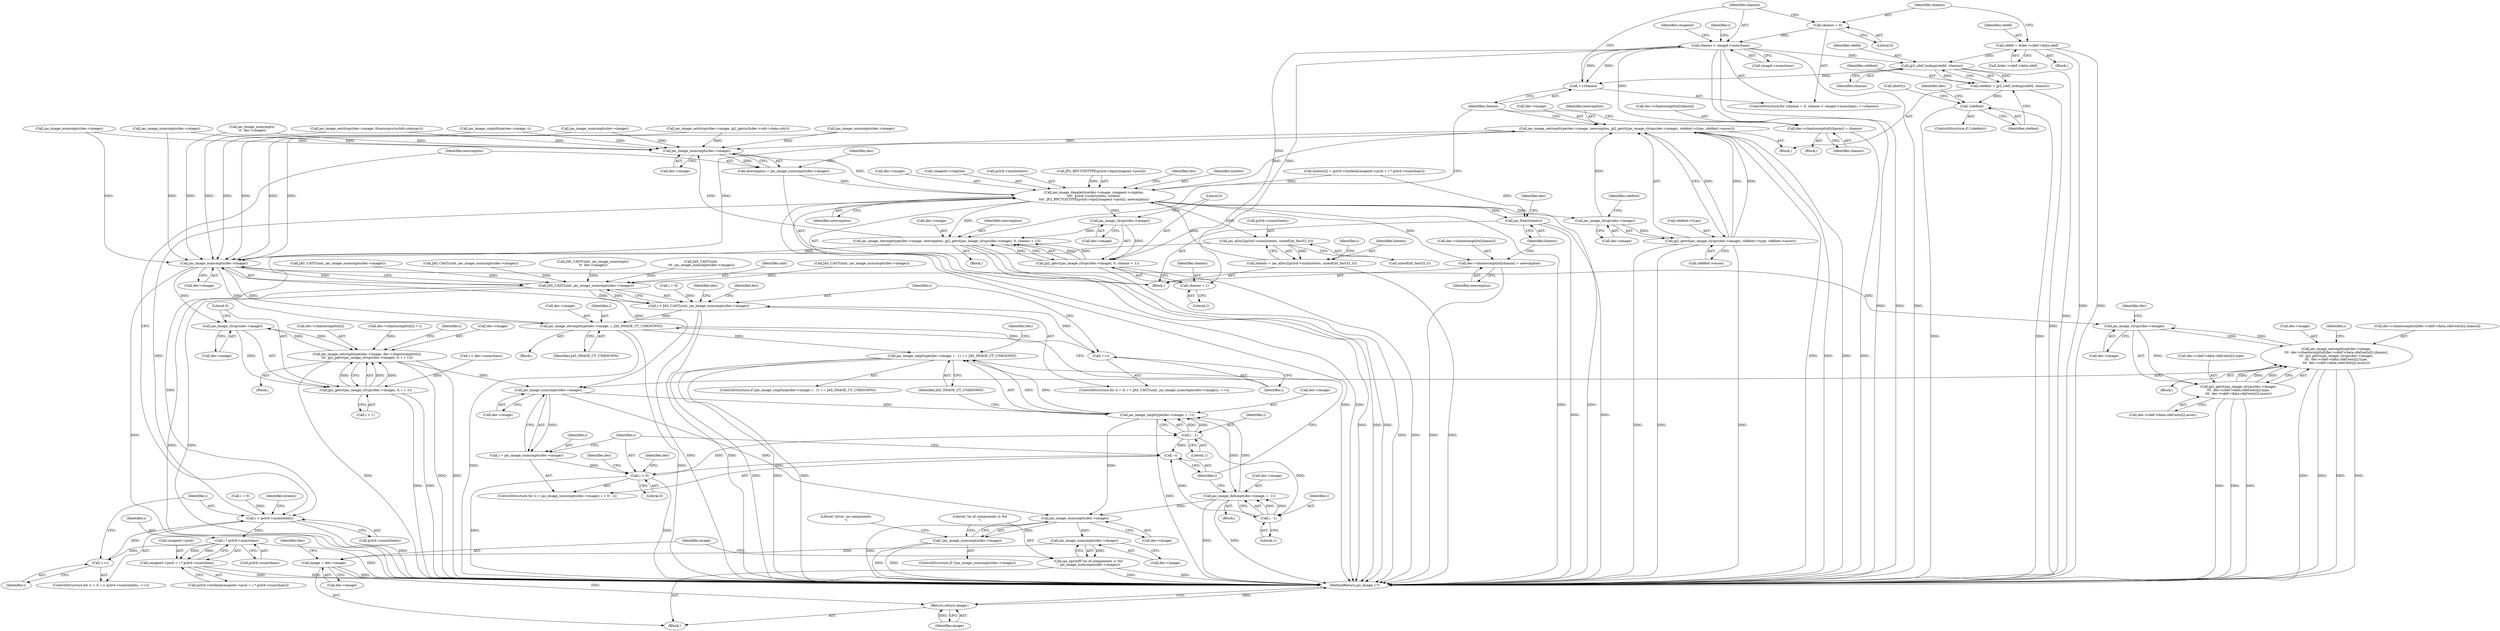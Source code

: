 digraph "0_jasper_d42b2388f7f8e0332c846675133acea151fc557a_33@pointer" {
"1000890" [label="(Call,channo < cmapd->numchans)"];
"1000887" [label="(Call,channo = 0)"];
"1000895" [label="(Call,++channo)"];
"1000890" [label="(Call,channo < cmapd->numchans)"];
"1001007" [label="(Call,jp2_cdef_lookup(cdefd, channo))"];
"1000876" [label="(Call,cdefd = &dec->cdef->data.cdef)"];
"1000913" [label="(Call,dec->chantocmptlut[channo] = channo)"];
"1001005" [label="(Call,cdefent = jp2_cdef_lookup(cdefd, channo))"];
"1001011" [label="(Call,!cdefent)"];
"1001038" [label="(Call,jp2_getct(jas_image_clrspc(dec->image), 0, channo + 1))"];
"1001033" [label="(Call,jas_image_setcmpttype(dec->image, newcmptno, jp2_getct(jas_image_clrspc(dec->image), 0, channo + 1)))"];
"1000967" [label="(Call,jas_image_numcmpts(dec->image))"];
"1000965" [label="(Call,newcmptno = jas_image_numcmpts(dec->image))"];
"1000971" [label="(Call,jas_image_depalettize(dec->image, cmapent->cmptno,\n\t\t\t\t  pclrd->numlutents, lutents,\n\t\t\t\t  JP2_BPCTODTYPE(pclrd->bpc[cmapent->pcol]), newcmptno))"];
"1000930" [label="(Call,jas_alloc2(pclrd->numlutents, sizeof(int_fast32_t)))"];
"1000928" [label="(Call,lutents = jas_alloc2(pclrd->numlutents, sizeof(int_fast32_t)))"];
"1000940" [label="(Call,i < pclrd->numlutents)"];
"1000960" [label="(Call,i * pclrd->numchans)"];
"1000945" [label="(Call,++i)"];
"1000956" [label="(Call,cmapent->pcol + i * pclrd->numchans)"];
"1000991" [label="(Call,dec->chantocmptlut[channo] = newcmptno)"];
"1000998" [label="(Call,jas_free(lutents))"];
"1001015" [label="(Call,jas_image_setcmpttype(dec->image, newcmptno, jp2_getct(jas_image_clrspc(dec->image), cdefent->type, cdefent->assoc)))"];
"1001055" [label="(Call,jas_image_numcmpts(dec->image))"];
"1001053" [label="(Call,JAS_CAST(uint, jas_image_numcmpts(dec->image)))"];
"1001051" [label="(Call,i < JAS_CAST(uint, jas_image_numcmpts(dec->image)))"];
"1001062" [label="(Call,jas_image_setcmpttype(dec->image, i, JAS_IMAGE_CT_UNKNOWN))"];
"1001059" [label="(Call,++i)"];
"1001205" [label="(Call,jas_image_cmpttype(dec->image, i - 1) == JAS_IMAGE_CT_UNKNOWN)"];
"1001129" [label="(Call,jas_image_clrspc(dec->image))"];
"1001107" [label="(Call,jas_image_setcmpttype(dec->image,\n\t\t\t  dec->chantocmptlut[dec->cdef->data.cdef.ents[i].channo],\n\t\t\t  jp2_getct(jas_image_clrspc(dec->image),\n\t\t\t  dec->cdef->data.cdef.ents[i].type,\n\t\t\t  dec->cdef->data.cdef.ents[i].assoc)))"];
"1001194" [label="(Call,jas_image_numcmpts(dec->image))"];
"1001192" [label="(Call,i = jas_image_numcmpts(dec->image))"];
"1001198" [label="(Call,i > 0)"];
"1001210" [label="(Call,i - 1)"];
"1001201" [label="(Call,--i)"];
"1001206" [label="(Call,jas_image_cmpttype(dec->image, i - 1))"];
"1001215" [label="(Call,jas_image_delcmpt(dec->image, i - 1))"];
"1001224" [label="(Call,jas_image_numcmpts(dec->image))"];
"1001223" [label="(Call,!jas_image_numcmpts(dec->image))"];
"1001234" [label="(Call,jas_image_numcmpts(dec->image))"];
"1001232" [label="(Call,jas_eprintf(\"no of components is %d\n\", jas_image_numcmpts(dec->image)))"];
"1001238" [label="(Call,image = dec->image)"];
"1001250" [label="(Return,return image;)"];
"1001219" [label="(Call,i - 1)"];
"1001128" [label="(Call,jp2_getct(jas_image_clrspc(dec->image),\n\t\t\t  dec->cdef->data.cdef.ents[i].type,\n\t\t\t  dec->cdef->data.cdef.ents[i].assoc))"];
"1001183" [label="(Call,jas_image_clrspc(dec->image))"];
"1001173" [label="(Call,jas_image_setcmpttype(dec->image, dec->chantocmptlut[i],\n\t\t\t  jp2_getct(jas_image_clrspc(dec->image), 0, i + 1)))"];
"1001182" [label="(Call,jp2_getct(jas_image_clrspc(dec->image), 0, i + 1))"];
"1001021" [label="(Call,jas_image_clrspc(dec->image))"];
"1001020" [label="(Call,jp2_getct(jas_image_clrspc(dec->image), cdefent->type, cdefent->assoc))"];
"1001039" [label="(Call,jas_image_clrspc(dec->image))"];
"1001044" [label="(Call,channo + 1)"];
"1001006" [label="(Identifier,cdefent)"];
"1000927" [label="(Block,)"];
"1001238" [label="(Call,image = dec->image)"];
"1001250" [label="(Return,return image;)"];
"1001039" [label="(Call,jas_image_clrspc(dec->image))"];
"1001055" [label="(Call,jas_image_numcmpts(dec->image))"];
"1001217" [label="(Identifier,dec)"];
"1000946" [label="(Identifier,i)"];
"1001048" [label="(Call,i = 0)"];
"1001191" [label="(ControlStructure,for (i = jas_image_numcmpts(dec->image); i > 0; --i))"];
"1000991" [label="(Call,dec->chantocmptlut[channo] = newcmptno)"];
"1001053" [label="(Call,JAS_CAST(uint, jas_image_numcmpts(dec->image)))"];
"1000912" [label="(Block,)"];
"1000956" [label="(Call,cmapent->pcol + i * pclrd->numchans)"];
"1000895" [label="(Call,++channo)"];
"1001026" [label="(Identifier,cdefent)"];
"1001010" [label="(ControlStructure,if (!cdefent))"];
"1000994" [label="(Identifier,dec)"];
"1001066" [label="(Identifier,i)"];
"1001223" [label="(Call,!jas_image_numcmpts(dec->image))"];
"1001194" [label="(Call,jas_image_numcmpts(dec->image))"];
"1000941" [label="(Identifier,i)"];
"1001219" [label="(Call,i - 1)"];
"1000990" [label="(Identifier,newcmptno)"];
"1001187" [label="(Literal,0)"];
"1001051" [label="(Call,i < JAS_CAST(uint, jas_image_numcmpts(dec->image)))"];
"1000934" [label="(Call,sizeof(int_fast32_t))"];
"1001146" [label="(Call,dec->cdef->data.cdef.ents[i].assoc)"];
"1001017" [label="(Identifier,dec)"];
"1001173" [label="(Call,jas_image_setcmpttype(dec->image, dec->chantocmptlut[i],\n\t\t\t  jp2_getct(jas_image_clrspc(dec->image), 0, i + 1)))"];
"1001064" [label="(Identifier,dec)"];
"1001025" [label="(Call,cdefent->type)"];
"1000777" [label="(Call,jas_image_numcmpts(dec->image))"];
"1000950" [label="(Identifier,lutents)"];
"1001215" [label="(Call,jas_image_delcmpt(dec->image, i - 1))"];
"1001033" [label="(Call,jas_image_setcmpttype(dec->image, newcmptno, jp2_getct(jas_image_clrspc(dec->image), 0, channo + 1)))"];
"1001019" [label="(Identifier,newcmptno)"];
"1000739" [label="(Call,jas_image_numcmpts(dec->image))"];
"1001235" [label="(Call,dec->image)"];
"1000942" [label="(Call,pclrd->numlutents)"];
"1000968" [label="(Call,dec->image)"];
"1001208" [label="(Identifier,dec)"];
"1001177" [label="(Call,dec->chantocmptlut[i])"];
"1000439" [label="(Call,JAS_CAST(uint, jas_image_numcmpts(dec->image)))"];
"1001049" [label="(Identifier,i)"];
"1001192" [label="(Call,i = jas_image_numcmpts(dec->image))"];
"1001014" [label="(Call,abort())"];
"1001062" [label="(Call,jas_image_setcmpttype(dec->image, i, JAS_IMAGE_CT_UNKNOWN))"];
"1000937" [label="(Call,i = 0)"];
"1000938" [label="(Identifier,i)"];
"1001211" [label="(Identifier,i)"];
"1000526" [label="(Call,JAS_CAST(uint, jas_image_numcmpts(\n \t\t  dec->image)))"];
"1001214" [label="(Block,)"];
"1001056" [label="(Call,dec->image)"];
"1001199" [label="(Identifier,i)"];
"1001220" [label="(Identifier,i)"];
"1001202" [label="(Identifier,i)"];
"1000957" [label="(Call,cmapent->pcol)"];
"1001043" [label="(Literal,0)"];
"1000775" [label="(Call,JAS_CAST(uint,\n \t\t\t  jas_image_numcmpts(dec->image)))"];
"1000892" [label="(Call,cmapd->numchans)"];
"1000528" [label="(Call,jas_image_numcmpts(\n \t\t  dec->image))"];
"1001038" [label="(Call,jp2_getct(jas_image_clrspc(dec->image), 0, channo + 1))"];
"1001195" [label="(Call,dec->image)"];
"1001201" [label="(Call,--i)"];
"1001047" [label="(ControlStructure,for (i = 0; i < JAS_CAST(uint, jas_image_numcmpts(dec->image)); ++i))"];
"1001002" [label="(Identifier,dec)"];
"1000940" [label="(Call,i < pclrd->numlutents)"];
"1001128" [label="(Call,jp2_getct(jas_image_clrspc(dec->image),\n\t\t\t  dec->cdef->data.cdef.ents[i].type,\n\t\t\t  dec->cdef->data.cdef.ents[i].assoc))"];
"1000878" [label="(Call,&dec->cdef->data.cdef)"];
"1001183" [label="(Call,jas_image_clrspc(dec->image))"];
"1000877" [label="(Identifier,cdefd)"];
"1000961" [label="(Identifier,i)"];
"1001193" [label="(Identifier,i)"];
"1000896" [label="(Identifier,channo)"];
"1000450" [label="(Call,jas_image_cmptdtype(dec->image, i))"];
"1001108" [label="(Call,dec->image)"];
"1001251" [label="(Identifier,image)"];
"1001172" [label="(Block,)"];
"1000982" [label="(Call,JP2_BPCTODTYPE(pclrd->bpc[cmapent->pcol]))"];
"1000887" [label="(Call,channo = 0)"];
"1001054" [label="(Identifier,uint)"];
"1001034" [label="(Call,dec->image)"];
"1000992" [label="(Call,dec->chantocmptlut[channo])"];
"1001210" [label="(Call,i - 1)"];
"1001070" [label="(Identifier,dec)"];
"1001216" [label="(Call,dec->image)"];
"1000972" [label="(Call,dec->image)"];
"1001063" [label="(Call,dec->image)"];
"1001213" [label="(Identifier,JAS_IMAGE_CT_UNKNOWN)"];
"1001188" [label="(Call,i + 1)"];
"1000998" [label="(Call,jas_free(lutents))"];
"1000929" [label="(Identifier,lutents)"];
"1000928" [label="(Call,lutents = jas_alloc2(pclrd->numlutents, sizeof(int_fast32_t)))"];
"1000999" [label="(Identifier,lutents)"];
"1001020" [label="(Call,jp2_getct(jas_image_clrspc(dec->image), cdefent->type, cdefent->assoc))"];
"1000966" [label="(Identifier,newcmptno)"];
"1000975" [label="(Call,cmapent->cmptno)"];
"1001052" [label="(Identifier,i)"];
"1000891" [label="(Identifier,channo)"];
"1001083" [label="(Identifier,i)"];
"1001007" [label="(Call,jp2_cdef_lookup(cdefd, channo))"];
"1001037" [label="(Identifier,newcmptno)"];
"1000967" [label="(Call,jas_image_numcmpts(dec->image))"];
"1000914" [label="(Call,dec->chantocmptlut[channo])"];
"1000919" [label="(Identifier,channo)"];
"1001232" [label="(Call,jas_eprintf(\"no of components is %d\n\", jas_image_numcmpts(dec->image)))"];
"1000601" [label="(Call,jas_image_setclrspc(dec->image, jp2_getcs(&dec->colr->data.colr)))"];
"1000737" [label="(Call,JAS_CAST(uint, jas_image_numcmpts(dec->image)))"];
"1000965" [label="(Call,newcmptno = jas_image_numcmpts(dec->image))"];
"1000997" [label="(Identifier,newcmptno)"];
"1001111" [label="(Call,dec->chantocmptlut[dec->cdef->data.cdef.ents[i].channo])"];
"1000855" [label="(Block,)"];
"1001198" [label="(Call,i > 0)"];
"1000960" [label="(Call,i * pclrd->numchans)"];
"1000945" [label="(Call,++i)"];
"1001060" [label="(Identifier,i)"];
"1001240" [label="(Call,dec->image)"];
"1001012" [label="(Identifier,cdefent)"];
"1001207" [label="(Call,dec->image)"];
"1001045" [label="(Identifier,channo)"];
"1000128" [label="(Block,)"];
"1001107" [label="(Call,jas_image_setcmpttype(dec->image,\n\t\t\t  dec->chantocmptlut[dec->cdef->data.cdef.ents[i].channo],\n\t\t\t  jp2_getct(jas_image_clrspc(dec->image),\n\t\t\t  dec->cdef->data.cdef.ents[i].type,\n\t\t\t  dec->cdef->data.cdef.ents[i].assoc)))"];
"1000913" [label="(Call,dec->chantocmptlut[channo] = channo)"];
"1000847" [label="(Call,dec->chantocmptlut[i] = i)"];
"1001016" [label="(Call,dec->image)"];
"1001032" [label="(Block,)"];
"1001221" [label="(Literal,1)"];
"1001133" [label="(Call,dec->cdef->data.cdef.ents[i].type)"];
"1000978" [label="(Call,pclrd->numlutents)"];
"1001011" [label="(Call,!cdefent)"];
"1001245" [label="(Identifier,dec)"];
"1001205" [label="(Call,jas_image_cmpttype(dec->image, i - 1) == JAS_IMAGE_CT_UNKNOWN)"];
"1001233" [label="(Literal,\"no of components is %d\n\")"];
"1001165" [label="(Call,i < dec->numchans)"];
"1000948" [label="(Call,lutents[i] = pclrd->lutdata[cmapent->pcol + i * pclrd->numchans])"];
"1000981" [label="(Identifier,lutents)"];
"1001225" [label="(Call,dec->image)"];
"1001200" [label="(Literal,0)"];
"1001061" [label="(Block,)"];
"1001009" [label="(Identifier,channo)"];
"1000936" [label="(ControlStructure,for (i = 0; i < pclrd->numlutents; ++i))"];
"1001230" [label="(Literal,\"error: no components\n\")"];
"1001212" [label="(Literal,1)"];
"1000547" [label="(Call,jas_image_numcmpts(dec->image))"];
"1001184" [label="(Call,dec->image)"];
"1001084" [label="(Block,)"];
"1001234" [label="(Call,jas_image_numcmpts(dec->image))"];
"1001040" [label="(Call,dec->image)"];
"1000952" [label="(Call,pclrd->lutdata[cmapent->pcol + i * pclrd->numchans])"];
"1000971" [label="(Call,jas_image_depalettize(dec->image, cmapent->cmptno,\n\t\t\t\t  pclrd->numlutents, lutents,\n\t\t\t\t  JP2_BPCTODTYPE(pclrd->bpc[cmapent->pcol]), newcmptno))"];
"1001239" [label="(Identifier,image)"];
"1001222" [label="(ControlStructure,if (!jas_image_numcmpts(dec->image)))"];
"1000973" [label="(Identifier,dec)"];
"1001021" [label="(Call,jas_image_clrspc(dec->image))"];
"1001182" [label="(Call,jp2_getct(jas_image_clrspc(dec->image), 0, i + 1))"];
"1001028" [label="(Call,cdefent->assoc)"];
"1001171" [label="(Identifier,i)"];
"1001015" [label="(Call,jas_image_setcmpttype(dec->image, newcmptno, jp2_getct(jas_image_clrspc(dec->image), cdefent->type, cdefent->assoc)))"];
"1000962" [label="(Call,pclrd->numchans)"];
"1000890" [label="(Call,channo < cmapd->numchans)"];
"1001044" [label="(Call,channo + 1)"];
"1001067" [label="(Identifier,JAS_IMAGE_CT_UNKNOWN)"];
"1000653" [label="(Call,jas_image_setclrspc(dec->image, fromiccpcs(icchdr.colorspc)))"];
"1001204" [label="(ControlStructure,if (jas_image_cmpttype(dec->image, i - 1) == JAS_IMAGE_CT_UNKNOWN))"];
"1000886" [label="(ControlStructure,for (channo = 0; channo < cmapd->numchans; ++channo))"];
"1000441" [label="(Call,jas_image_numcmpts(dec->image))"];
"1000899" [label="(Identifier,cmapent)"];
"1001265" [label="(MethodReturn,jas_image_t *)"];
"1001129" [label="(Call,jas_image_clrspc(dec->image))"];
"1001130" [label="(Call,dec->image)"];
"1001046" [label="(Literal,1)"];
"1001004" [label="(Block,)"];
"1000930" [label="(Call,jas_alloc2(pclrd->numlutents, sizeof(int_fast32_t)))"];
"1001005" [label="(Call,cdefent = jp2_cdef_lookup(cdefd, channo))"];
"1000931" [label="(Call,pclrd->numlutents)"];
"1001059" [label="(Call,++i)"];
"1000545" [label="(Call,JAS_CAST(uint, jas_image_numcmpts(dec->image)))"];
"1001224" [label="(Call,jas_image_numcmpts(dec->image))"];
"1001008" [label="(Identifier,cdefd)"];
"1001206" [label="(Call,jas_image_cmpttype(dec->image, i - 1))"];
"1001226" [label="(Identifier,dec)"];
"1001139" [label="(Identifier,dec)"];
"1001174" [label="(Call,dec->image)"];
"1001022" [label="(Call,dec->image)"];
"1000889" [label="(Literal,0)"];
"1000876" [label="(Call,cdefd = &dec->cdef->data.cdef)"];
"1000888" [label="(Identifier,channo)"];
"1000890" -> "1000886"  [label="AST: "];
"1000890" -> "1000892"  [label="CFG: "];
"1000891" -> "1000890"  [label="AST: "];
"1000892" -> "1000890"  [label="AST: "];
"1000899" -> "1000890"  [label="CFG: "];
"1001049" -> "1000890"  [label="CFG: "];
"1000890" -> "1001265"  [label="DDG: "];
"1000890" -> "1001265"  [label="DDG: "];
"1000890" -> "1001265"  [label="DDG: "];
"1000887" -> "1000890"  [label="DDG: "];
"1000895" -> "1000890"  [label="DDG: "];
"1000890" -> "1000895"  [label="DDG: "];
"1000890" -> "1000913"  [label="DDG: "];
"1000890" -> "1001007"  [label="DDG: "];
"1000890" -> "1001038"  [label="DDG: "];
"1000890" -> "1001044"  [label="DDG: "];
"1000887" -> "1000886"  [label="AST: "];
"1000887" -> "1000889"  [label="CFG: "];
"1000888" -> "1000887"  [label="AST: "];
"1000889" -> "1000887"  [label="AST: "];
"1000891" -> "1000887"  [label="CFG: "];
"1000895" -> "1000886"  [label="AST: "];
"1000895" -> "1000896"  [label="CFG: "];
"1000896" -> "1000895"  [label="AST: "];
"1000891" -> "1000895"  [label="CFG: "];
"1001007" -> "1000895"  [label="DDG: "];
"1001007" -> "1001005"  [label="AST: "];
"1001007" -> "1001009"  [label="CFG: "];
"1001008" -> "1001007"  [label="AST: "];
"1001009" -> "1001007"  [label="AST: "];
"1001005" -> "1001007"  [label="CFG: "];
"1001007" -> "1001265"  [label="DDG: "];
"1001007" -> "1001005"  [label="DDG: "];
"1001007" -> "1001005"  [label="DDG: "];
"1000876" -> "1001007"  [label="DDG: "];
"1000876" -> "1000855"  [label="AST: "];
"1000876" -> "1000878"  [label="CFG: "];
"1000877" -> "1000876"  [label="AST: "];
"1000878" -> "1000876"  [label="AST: "];
"1000888" -> "1000876"  [label="CFG: "];
"1000876" -> "1001265"  [label="DDG: "];
"1000876" -> "1001265"  [label="DDG: "];
"1000913" -> "1000912"  [label="AST: "];
"1000913" -> "1000919"  [label="CFG: "];
"1000914" -> "1000913"  [label="AST: "];
"1000919" -> "1000913"  [label="AST: "];
"1000896" -> "1000913"  [label="CFG: "];
"1000913" -> "1001265"  [label="DDG: "];
"1001005" -> "1001004"  [label="AST: "];
"1001006" -> "1001005"  [label="AST: "];
"1001012" -> "1001005"  [label="CFG: "];
"1001005" -> "1001265"  [label="DDG: "];
"1001005" -> "1001011"  [label="DDG: "];
"1001011" -> "1001010"  [label="AST: "];
"1001011" -> "1001012"  [label="CFG: "];
"1001012" -> "1001011"  [label="AST: "];
"1001014" -> "1001011"  [label="CFG: "];
"1001017" -> "1001011"  [label="CFG: "];
"1001011" -> "1001265"  [label="DDG: "];
"1001011" -> "1001265"  [label="DDG: "];
"1001038" -> "1001033"  [label="AST: "];
"1001038" -> "1001044"  [label="CFG: "];
"1001039" -> "1001038"  [label="AST: "];
"1001043" -> "1001038"  [label="AST: "];
"1001044" -> "1001038"  [label="AST: "];
"1001033" -> "1001038"  [label="CFG: "];
"1001038" -> "1001265"  [label="DDG: "];
"1001038" -> "1001265"  [label="DDG: "];
"1001038" -> "1001033"  [label="DDG: "];
"1001038" -> "1001033"  [label="DDG: "];
"1001038" -> "1001033"  [label="DDG: "];
"1001039" -> "1001038"  [label="DDG: "];
"1001033" -> "1001032"  [label="AST: "];
"1001034" -> "1001033"  [label="AST: "];
"1001037" -> "1001033"  [label="AST: "];
"1000896" -> "1001033"  [label="CFG: "];
"1001033" -> "1001265"  [label="DDG: "];
"1001033" -> "1001265"  [label="DDG: "];
"1001033" -> "1001265"  [label="DDG: "];
"1001033" -> "1000967"  [label="DDG: "];
"1001039" -> "1001033"  [label="DDG: "];
"1000971" -> "1001033"  [label="DDG: "];
"1001033" -> "1001055"  [label="DDG: "];
"1000967" -> "1000965"  [label="AST: "];
"1000967" -> "1000968"  [label="CFG: "];
"1000968" -> "1000967"  [label="AST: "];
"1000965" -> "1000967"  [label="CFG: "];
"1000967" -> "1000965"  [label="DDG: "];
"1000601" -> "1000967"  [label="DDG: "];
"1001015" -> "1000967"  [label="DDG: "];
"1000739" -> "1000967"  [label="DDG: "];
"1000528" -> "1000967"  [label="DDG: "];
"1000777" -> "1000967"  [label="DDG: "];
"1000450" -> "1000967"  [label="DDG: "];
"1000653" -> "1000967"  [label="DDG: "];
"1000441" -> "1000967"  [label="DDG: "];
"1000547" -> "1000967"  [label="DDG: "];
"1000967" -> "1000971"  [label="DDG: "];
"1000965" -> "1000927"  [label="AST: "];
"1000966" -> "1000965"  [label="AST: "];
"1000973" -> "1000965"  [label="CFG: "];
"1000965" -> "1000971"  [label="DDG: "];
"1000971" -> "1000927"  [label="AST: "];
"1000971" -> "1000990"  [label="CFG: "];
"1000972" -> "1000971"  [label="AST: "];
"1000975" -> "1000971"  [label="AST: "];
"1000978" -> "1000971"  [label="AST: "];
"1000981" -> "1000971"  [label="AST: "];
"1000982" -> "1000971"  [label="AST: "];
"1000990" -> "1000971"  [label="AST: "];
"1000994" -> "1000971"  [label="CFG: "];
"1000971" -> "1001265"  [label="DDG: "];
"1000971" -> "1001265"  [label="DDG: "];
"1000971" -> "1001265"  [label="DDG: "];
"1000971" -> "1001265"  [label="DDG: "];
"1000971" -> "1000930"  [label="DDG: "];
"1000940" -> "1000971"  [label="DDG: "];
"1000928" -> "1000971"  [label="DDG: "];
"1000948" -> "1000971"  [label="DDG: "];
"1000982" -> "1000971"  [label="DDG: "];
"1000971" -> "1000991"  [label="DDG: "];
"1000971" -> "1000998"  [label="DDG: "];
"1000971" -> "1001015"  [label="DDG: "];
"1000971" -> "1001021"  [label="DDG: "];
"1000971" -> "1001039"  [label="DDG: "];
"1000930" -> "1000928"  [label="AST: "];
"1000930" -> "1000934"  [label="CFG: "];
"1000931" -> "1000930"  [label="AST: "];
"1000934" -> "1000930"  [label="AST: "];
"1000928" -> "1000930"  [label="CFG: "];
"1000930" -> "1000928"  [label="DDG: "];
"1000930" -> "1000940"  [label="DDG: "];
"1000928" -> "1000927"  [label="AST: "];
"1000929" -> "1000928"  [label="AST: "];
"1000938" -> "1000928"  [label="CFG: "];
"1000928" -> "1001265"  [label="DDG: "];
"1000940" -> "1000936"  [label="AST: "];
"1000940" -> "1000942"  [label="CFG: "];
"1000941" -> "1000940"  [label="AST: "];
"1000942" -> "1000940"  [label="AST: "];
"1000950" -> "1000940"  [label="CFG: "];
"1000966" -> "1000940"  [label="CFG: "];
"1000940" -> "1001265"  [label="DDG: "];
"1000937" -> "1000940"  [label="DDG: "];
"1000945" -> "1000940"  [label="DDG: "];
"1000940" -> "1000960"  [label="DDG: "];
"1000960" -> "1000956"  [label="AST: "];
"1000960" -> "1000962"  [label="CFG: "];
"1000961" -> "1000960"  [label="AST: "];
"1000962" -> "1000960"  [label="AST: "];
"1000956" -> "1000960"  [label="CFG: "];
"1000960" -> "1001265"  [label="DDG: "];
"1000960" -> "1000945"  [label="DDG: "];
"1000960" -> "1000956"  [label="DDG: "];
"1000960" -> "1000956"  [label="DDG: "];
"1000945" -> "1000936"  [label="AST: "];
"1000945" -> "1000946"  [label="CFG: "];
"1000946" -> "1000945"  [label="AST: "];
"1000941" -> "1000945"  [label="CFG: "];
"1000956" -> "1000952"  [label="AST: "];
"1000957" -> "1000956"  [label="AST: "];
"1000952" -> "1000956"  [label="CFG: "];
"1000956" -> "1001265"  [label="DDG: "];
"1000956" -> "1001265"  [label="DDG: "];
"1000991" -> "1000927"  [label="AST: "];
"1000991" -> "1000997"  [label="CFG: "];
"1000992" -> "1000991"  [label="AST: "];
"1000997" -> "1000991"  [label="AST: "];
"1000999" -> "1000991"  [label="CFG: "];
"1000991" -> "1001265"  [label="DDG: "];
"1000998" -> "1000927"  [label="AST: "];
"1000998" -> "1000999"  [label="CFG: "];
"1000999" -> "1000998"  [label="AST: "];
"1001002" -> "1000998"  [label="CFG: "];
"1000998" -> "1001265"  [label="DDG: "];
"1000998" -> "1001265"  [label="DDG: "];
"1000948" -> "1000998"  [label="DDG: "];
"1001015" -> "1001004"  [label="AST: "];
"1001015" -> "1001020"  [label="CFG: "];
"1001016" -> "1001015"  [label="AST: "];
"1001019" -> "1001015"  [label="AST: "];
"1001020" -> "1001015"  [label="AST: "];
"1000896" -> "1001015"  [label="CFG: "];
"1001015" -> "1001265"  [label="DDG: "];
"1001015" -> "1001265"  [label="DDG: "];
"1001015" -> "1001265"  [label="DDG: "];
"1001021" -> "1001015"  [label="DDG: "];
"1001020" -> "1001015"  [label="DDG: "];
"1001020" -> "1001015"  [label="DDG: "];
"1001020" -> "1001015"  [label="DDG: "];
"1001015" -> "1001055"  [label="DDG: "];
"1001055" -> "1001053"  [label="AST: "];
"1001055" -> "1001056"  [label="CFG: "];
"1001056" -> "1001055"  [label="AST: "];
"1001053" -> "1001055"  [label="CFG: "];
"1001055" -> "1001265"  [label="DDG: "];
"1001055" -> "1001053"  [label="DDG: "];
"1000601" -> "1001055"  [label="DDG: "];
"1000739" -> "1001055"  [label="DDG: "];
"1001062" -> "1001055"  [label="DDG: "];
"1000528" -> "1001055"  [label="DDG: "];
"1000777" -> "1001055"  [label="DDG: "];
"1000450" -> "1001055"  [label="DDG: "];
"1000653" -> "1001055"  [label="DDG: "];
"1000441" -> "1001055"  [label="DDG: "];
"1000547" -> "1001055"  [label="DDG: "];
"1001055" -> "1001062"  [label="DDG: "];
"1001055" -> "1001129"  [label="DDG: "];
"1001055" -> "1001183"  [label="DDG: "];
"1001055" -> "1001194"  [label="DDG: "];
"1001053" -> "1001051"  [label="AST: "];
"1001054" -> "1001053"  [label="AST: "];
"1001051" -> "1001053"  [label="CFG: "];
"1001053" -> "1001265"  [label="DDG: "];
"1001053" -> "1001265"  [label="DDG: "];
"1001053" -> "1001051"  [label="DDG: "];
"1001053" -> "1001051"  [label="DDG: "];
"1000545" -> "1001053"  [label="DDG: "];
"1000737" -> "1001053"  [label="DDG: "];
"1000526" -> "1001053"  [label="DDG: "];
"1000775" -> "1001053"  [label="DDG: "];
"1000439" -> "1001053"  [label="DDG: "];
"1001051" -> "1001047"  [label="AST: "];
"1001052" -> "1001051"  [label="AST: "];
"1001064" -> "1001051"  [label="CFG: "];
"1001070" -> "1001051"  [label="CFG: "];
"1001051" -> "1001265"  [label="DDG: "];
"1001051" -> "1001265"  [label="DDG: "];
"1001048" -> "1001051"  [label="DDG: "];
"1001059" -> "1001051"  [label="DDG: "];
"1001051" -> "1001062"  [label="DDG: "];
"1001062" -> "1001061"  [label="AST: "];
"1001062" -> "1001067"  [label="CFG: "];
"1001063" -> "1001062"  [label="AST: "];
"1001066" -> "1001062"  [label="AST: "];
"1001067" -> "1001062"  [label="AST: "];
"1001060" -> "1001062"  [label="CFG: "];
"1001062" -> "1001265"  [label="DDG: "];
"1001062" -> "1001265"  [label="DDG: "];
"1001062" -> "1001059"  [label="DDG: "];
"1001062" -> "1001205"  [label="DDG: "];
"1001059" -> "1001047"  [label="AST: "];
"1001059" -> "1001060"  [label="CFG: "];
"1001060" -> "1001059"  [label="AST: "];
"1001052" -> "1001059"  [label="CFG: "];
"1001205" -> "1001204"  [label="AST: "];
"1001205" -> "1001213"  [label="CFG: "];
"1001206" -> "1001205"  [label="AST: "];
"1001213" -> "1001205"  [label="AST: "];
"1001217" -> "1001205"  [label="CFG: "];
"1001202" -> "1001205"  [label="CFG: "];
"1001205" -> "1001265"  [label="DDG: "];
"1001205" -> "1001265"  [label="DDG: "];
"1001205" -> "1001265"  [label="DDG: "];
"1001206" -> "1001205"  [label="DDG: "];
"1001206" -> "1001205"  [label="DDG: "];
"1001129" -> "1001128"  [label="AST: "];
"1001129" -> "1001130"  [label="CFG: "];
"1001130" -> "1001129"  [label="AST: "];
"1001139" -> "1001129"  [label="CFG: "];
"1001129" -> "1001107"  [label="DDG: "];
"1001129" -> "1001128"  [label="DDG: "];
"1001107" -> "1001129"  [label="DDG: "];
"1001107" -> "1001084"  [label="AST: "];
"1001107" -> "1001128"  [label="CFG: "];
"1001108" -> "1001107"  [label="AST: "];
"1001111" -> "1001107"  [label="AST: "];
"1001128" -> "1001107"  [label="AST: "];
"1001083" -> "1001107"  [label="CFG: "];
"1001107" -> "1001265"  [label="DDG: "];
"1001107" -> "1001265"  [label="DDG: "];
"1001107" -> "1001265"  [label="DDG: "];
"1001107" -> "1001265"  [label="DDG: "];
"1001128" -> "1001107"  [label="DDG: "];
"1001128" -> "1001107"  [label="DDG: "];
"1001128" -> "1001107"  [label="DDG: "];
"1001107" -> "1001194"  [label="DDG: "];
"1001194" -> "1001192"  [label="AST: "];
"1001194" -> "1001195"  [label="CFG: "];
"1001195" -> "1001194"  [label="AST: "];
"1001192" -> "1001194"  [label="CFG: "];
"1001194" -> "1001192"  [label="DDG: "];
"1001173" -> "1001194"  [label="DDG: "];
"1001194" -> "1001206"  [label="DDG: "];
"1001194" -> "1001224"  [label="DDG: "];
"1001192" -> "1001191"  [label="AST: "];
"1001193" -> "1001192"  [label="AST: "];
"1001199" -> "1001192"  [label="CFG: "];
"1001192" -> "1001198"  [label="DDG: "];
"1001198" -> "1001191"  [label="AST: "];
"1001198" -> "1001200"  [label="CFG: "];
"1001199" -> "1001198"  [label="AST: "];
"1001200" -> "1001198"  [label="AST: "];
"1001208" -> "1001198"  [label="CFG: "];
"1001226" -> "1001198"  [label="CFG: "];
"1001198" -> "1001265"  [label="DDG: "];
"1001198" -> "1001265"  [label="DDG: "];
"1001201" -> "1001198"  [label="DDG: "];
"1001198" -> "1001210"  [label="DDG: "];
"1001210" -> "1001206"  [label="AST: "];
"1001210" -> "1001212"  [label="CFG: "];
"1001211" -> "1001210"  [label="AST: "];
"1001212" -> "1001210"  [label="AST: "];
"1001206" -> "1001210"  [label="CFG: "];
"1001210" -> "1001201"  [label="DDG: "];
"1001210" -> "1001206"  [label="DDG: "];
"1001210" -> "1001206"  [label="DDG: "];
"1001210" -> "1001219"  [label="DDG: "];
"1001201" -> "1001191"  [label="AST: "];
"1001201" -> "1001202"  [label="CFG: "];
"1001202" -> "1001201"  [label="AST: "];
"1001199" -> "1001201"  [label="CFG: "];
"1001219" -> "1001201"  [label="DDG: "];
"1001207" -> "1001206"  [label="AST: "];
"1001213" -> "1001206"  [label="CFG: "];
"1001206" -> "1001265"  [label="DDG: "];
"1001215" -> "1001206"  [label="DDG: "];
"1001206" -> "1001215"  [label="DDG: "];
"1001206" -> "1001224"  [label="DDG: "];
"1001215" -> "1001214"  [label="AST: "];
"1001215" -> "1001219"  [label="CFG: "];
"1001216" -> "1001215"  [label="AST: "];
"1001219" -> "1001215"  [label="AST: "];
"1001202" -> "1001215"  [label="CFG: "];
"1001215" -> "1001265"  [label="DDG: "];
"1001215" -> "1001265"  [label="DDG: "];
"1001219" -> "1001215"  [label="DDG: "];
"1001219" -> "1001215"  [label="DDG: "];
"1001215" -> "1001224"  [label="DDG: "];
"1001224" -> "1001223"  [label="AST: "];
"1001224" -> "1001225"  [label="CFG: "];
"1001225" -> "1001224"  [label="AST: "];
"1001223" -> "1001224"  [label="CFG: "];
"1001224" -> "1001265"  [label="DDG: "];
"1001224" -> "1001223"  [label="DDG: "];
"1001224" -> "1001234"  [label="DDG: "];
"1001223" -> "1001222"  [label="AST: "];
"1001230" -> "1001223"  [label="CFG: "];
"1001233" -> "1001223"  [label="CFG: "];
"1001223" -> "1001265"  [label="DDG: "];
"1001223" -> "1001265"  [label="DDG: "];
"1001234" -> "1001232"  [label="AST: "];
"1001234" -> "1001235"  [label="CFG: "];
"1001235" -> "1001234"  [label="AST: "];
"1001232" -> "1001234"  [label="CFG: "];
"1001234" -> "1001232"  [label="DDG: "];
"1001234" -> "1001238"  [label="DDG: "];
"1001232" -> "1000128"  [label="AST: "];
"1001233" -> "1001232"  [label="AST: "];
"1001239" -> "1001232"  [label="CFG: "];
"1001232" -> "1001265"  [label="DDG: "];
"1001232" -> "1001265"  [label="DDG: "];
"1001238" -> "1000128"  [label="AST: "];
"1001238" -> "1001240"  [label="CFG: "];
"1001239" -> "1001238"  [label="AST: "];
"1001240" -> "1001238"  [label="AST: "];
"1001245" -> "1001238"  [label="CFG: "];
"1001238" -> "1001265"  [label="DDG: "];
"1001238" -> "1001250"  [label="DDG: "];
"1001250" -> "1000128"  [label="AST: "];
"1001250" -> "1001251"  [label="CFG: "];
"1001251" -> "1001250"  [label="AST: "];
"1001265" -> "1001250"  [label="CFG: "];
"1001250" -> "1001265"  [label="DDG: "];
"1001251" -> "1001250"  [label="DDG: "];
"1001219" -> "1001221"  [label="CFG: "];
"1001220" -> "1001219"  [label="AST: "];
"1001221" -> "1001219"  [label="AST: "];
"1001128" -> "1001146"  [label="CFG: "];
"1001133" -> "1001128"  [label="AST: "];
"1001146" -> "1001128"  [label="AST: "];
"1001128" -> "1001265"  [label="DDG: "];
"1001128" -> "1001265"  [label="DDG: "];
"1001128" -> "1001265"  [label="DDG: "];
"1001183" -> "1001182"  [label="AST: "];
"1001183" -> "1001184"  [label="CFG: "];
"1001184" -> "1001183"  [label="AST: "];
"1001187" -> "1001183"  [label="CFG: "];
"1001183" -> "1001173"  [label="DDG: "];
"1001183" -> "1001182"  [label="DDG: "];
"1001173" -> "1001183"  [label="DDG: "];
"1001173" -> "1001172"  [label="AST: "];
"1001173" -> "1001182"  [label="CFG: "];
"1001174" -> "1001173"  [label="AST: "];
"1001177" -> "1001173"  [label="AST: "];
"1001182" -> "1001173"  [label="AST: "];
"1001171" -> "1001173"  [label="CFG: "];
"1001173" -> "1001265"  [label="DDG: "];
"1001173" -> "1001265"  [label="DDG: "];
"1001173" -> "1001265"  [label="DDG: "];
"1000847" -> "1001173"  [label="DDG: "];
"1001182" -> "1001173"  [label="DDG: "];
"1001182" -> "1001173"  [label="DDG: "];
"1001182" -> "1001173"  [label="DDG: "];
"1001182" -> "1001188"  [label="CFG: "];
"1001187" -> "1001182"  [label="AST: "];
"1001188" -> "1001182"  [label="AST: "];
"1001182" -> "1001265"  [label="DDG: "];
"1001182" -> "1001265"  [label="DDG: "];
"1001165" -> "1001182"  [label="DDG: "];
"1001021" -> "1001020"  [label="AST: "];
"1001021" -> "1001022"  [label="CFG: "];
"1001022" -> "1001021"  [label="AST: "];
"1001026" -> "1001021"  [label="CFG: "];
"1001021" -> "1001020"  [label="DDG: "];
"1001020" -> "1001028"  [label="CFG: "];
"1001025" -> "1001020"  [label="AST: "];
"1001028" -> "1001020"  [label="AST: "];
"1001020" -> "1001265"  [label="DDG: "];
"1001020" -> "1001265"  [label="DDG: "];
"1001020" -> "1001265"  [label="DDG: "];
"1001039" -> "1001040"  [label="CFG: "];
"1001040" -> "1001039"  [label="AST: "];
"1001043" -> "1001039"  [label="CFG: "];
"1001044" -> "1001046"  [label="CFG: "];
"1001045" -> "1001044"  [label="AST: "];
"1001046" -> "1001044"  [label="AST: "];
}
